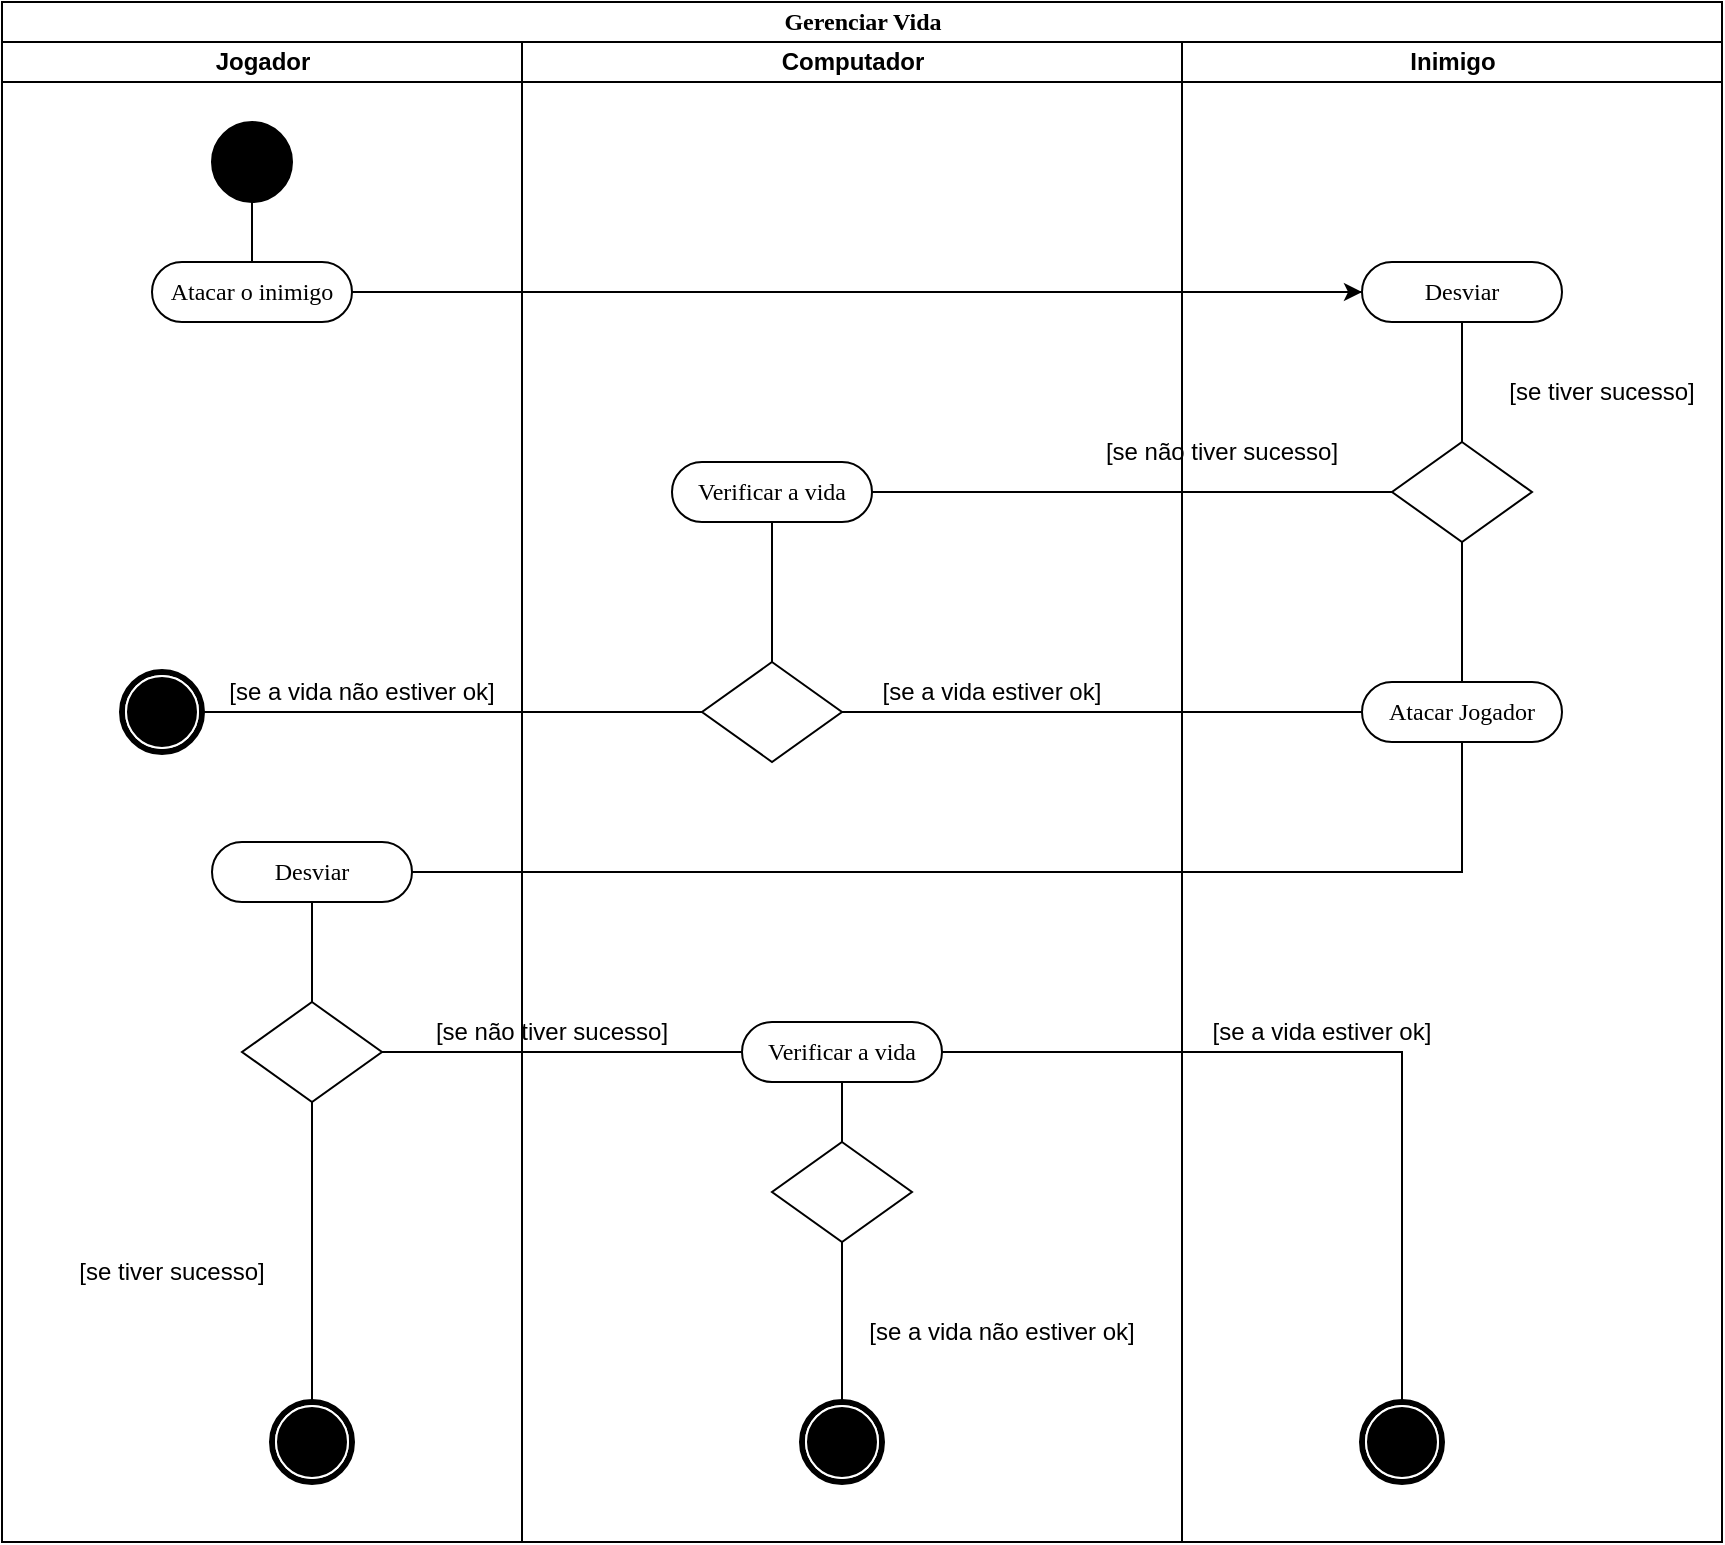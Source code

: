 <mxfile version="21.7.0" type="github">
  <diagram name="Page-1" id="0783ab3e-0a74-02c8-0abd-f7b4e66b4bec">
    <mxGraphModel dx="1379" dy="788" grid="1" gridSize="10" guides="1" tooltips="1" connect="1" arrows="1" fold="1" page="1" pageScale="1" pageWidth="850" pageHeight="1100" background="none" math="0" shadow="0">
      <root>
        <mxCell id="0" />
        <mxCell id="1" parent="0" />
        <mxCell id="1c1d494c118603dd-1" value="Gerenciar Vida" style="swimlane;html=1;childLayout=stackLayout;startSize=20;rounded=0;shadow=0;comic=0;labelBackgroundColor=none;strokeWidth=1;fontFamily=Verdana;fontSize=12;align=center;" parent="1" vertex="1">
          <mxGeometry x="40" y="20" width="860" height="770" as="geometry" />
        </mxCell>
        <mxCell id="1c1d494c118603dd-2" value="Jogador" style="swimlane;html=1;startSize=20;" parent="1c1d494c118603dd-1" vertex="1">
          <mxGeometry y="20" width="260" height="750" as="geometry" />
        </mxCell>
        <mxCell id="oL5XthHlVECQYLy6lGSz-23" style="edgeStyle=orthogonalEdgeStyle;rounded=0;orthogonalLoop=1;jettySize=auto;html=1;exitX=0.5;exitY=1;exitDx=0;exitDy=0;entryX=0.5;entryY=0;entryDx=0;entryDy=0;endArrow=none;endFill=0;" edge="1" parent="1c1d494c118603dd-2" source="1c1d494c118603dd-7" target="oL5XthHlVECQYLy6lGSz-22">
          <mxGeometry relative="1" as="geometry" />
        </mxCell>
        <mxCell id="1c1d494c118603dd-7" value="Desviar" style="rounded=1;whiteSpace=wrap;html=1;shadow=0;comic=0;labelBackgroundColor=none;strokeWidth=1;fontFamily=Verdana;fontSize=12;align=center;arcSize=50;" parent="1c1d494c118603dd-2" vertex="1">
          <mxGeometry x="105" y="400" width="100" height="30" as="geometry" />
        </mxCell>
        <mxCell id="SuJv_xxhHhepDDvtQfuK-17" value="" style="shape=mxgraph.bpmn.shape;html=1;verticalLabelPosition=bottom;labelBackgroundColor=#ffffff;verticalAlign=top;perimeter=ellipsePerimeter;outline=end;symbol=terminate;rounded=0;shadow=0;comic=0;strokeWidth=1;fontFamily=Verdana;fontSize=12;align=center;" parent="1c1d494c118603dd-2" vertex="1">
          <mxGeometry x="135" y="680" width="40" height="40" as="geometry" />
        </mxCell>
        <mxCell id="60571a20871a0731-4" value="" style="ellipse;whiteSpace=wrap;html=1;rounded=0;shadow=0;comic=0;labelBackgroundColor=none;strokeWidth=1;fillColor=#000000;fontFamily=Verdana;fontSize=12;align=center;" parent="1c1d494c118603dd-2" vertex="1">
          <mxGeometry x="105" y="40" width="40" height="40" as="geometry" />
        </mxCell>
        <mxCell id="60571a20871a0731-8" value="Atacar o inimigo" style="rounded=1;whiteSpace=wrap;html=1;shadow=0;comic=0;labelBackgroundColor=none;strokeWidth=1;fontFamily=Verdana;fontSize=12;align=center;arcSize=50;" parent="1c1d494c118603dd-2" vertex="1">
          <mxGeometry x="75" y="110" width="100" height="30" as="geometry" />
        </mxCell>
        <mxCell id="1c1d494c118603dd-27" style="edgeStyle=orthogonalEdgeStyle;rounded=0;html=1;labelBackgroundColor=none;startArrow=none;startFill=0;startSize=5;endArrow=none;endFill=0;endSize=5;jettySize=auto;orthogonalLoop=1;strokeWidth=1;fontFamily=Verdana;fontSize=12" parent="1c1d494c118603dd-2" source="60571a20871a0731-4" target="60571a20871a0731-8" edge="1">
          <mxGeometry relative="1" as="geometry" />
        </mxCell>
        <mxCell id="oL5XthHlVECQYLy6lGSz-24" style="edgeStyle=orthogonalEdgeStyle;rounded=0;orthogonalLoop=1;jettySize=auto;html=1;entryX=0.5;entryY=0;entryDx=0;entryDy=0;endArrow=none;endFill=0;" edge="1" parent="1c1d494c118603dd-2" source="oL5XthHlVECQYLy6lGSz-22" target="SuJv_xxhHhepDDvtQfuK-17">
          <mxGeometry relative="1" as="geometry" />
        </mxCell>
        <mxCell id="oL5XthHlVECQYLy6lGSz-22" value="" style="rhombus;whiteSpace=wrap;html=1;" vertex="1" parent="1c1d494c118603dd-2">
          <mxGeometry x="120" y="480" width="70" height="50" as="geometry" />
        </mxCell>
        <mxCell id="oL5XthHlVECQYLy6lGSz-7" value="[se tiver sucesso]" style="text;html=1;strokeColor=none;fillColor=none;align=center;verticalAlign=middle;whiteSpace=wrap;rounded=0;" vertex="1" parent="1c1d494c118603dd-2">
          <mxGeometry x="25" y="600" width="120" height="30" as="geometry" />
        </mxCell>
        <mxCell id="60571a20871a0731-5" value="" style="shape=mxgraph.bpmn.shape;html=1;verticalLabelPosition=bottom;labelBackgroundColor=#ffffff;verticalAlign=top;perimeter=ellipsePerimeter;outline=end;symbol=terminate;rounded=0;shadow=0;comic=0;strokeWidth=1;fontFamily=Verdana;fontSize=12;align=center;" parent="1c1d494c118603dd-2" vertex="1">
          <mxGeometry x="60" y="315" width="40" height="40" as="geometry" />
        </mxCell>
        <mxCell id="oL5XthHlVECQYLy6lGSz-18" value="[se a vida não estiver ok]" style="text;html=1;strokeColor=none;fillColor=none;align=center;verticalAlign=middle;whiteSpace=wrap;rounded=0;" vertex="1" parent="1c1d494c118603dd-2">
          <mxGeometry x="100" y="310" width="160" height="30" as="geometry" />
        </mxCell>
        <mxCell id="1c1d494c118603dd-3" value="Computador" style="swimlane;html=1;startSize=20;" parent="1c1d494c118603dd-1" vertex="1">
          <mxGeometry x="260" y="20" width="330" height="750" as="geometry" />
        </mxCell>
        <mxCell id="SuJv_xxhHhepDDvtQfuK-19" value="" style="rhombus;whiteSpace=wrap;html=1;" parent="1c1d494c118603dd-3" vertex="1">
          <mxGeometry x="90" y="310" width="70" height="50" as="geometry" />
        </mxCell>
        <mxCell id="oL5XthHlVECQYLy6lGSz-13" style="edgeStyle=orthogonalEdgeStyle;rounded=0;orthogonalLoop=1;jettySize=auto;html=1;exitX=0.5;exitY=1;exitDx=0;exitDy=0;entryX=0.5;entryY=0;entryDx=0;entryDy=0;endArrow=none;endFill=0;" edge="1" parent="1c1d494c118603dd-3" source="oL5XthHlVECQYLy6lGSz-4" target="SuJv_xxhHhepDDvtQfuK-19">
          <mxGeometry relative="1" as="geometry" />
        </mxCell>
        <mxCell id="oL5XthHlVECQYLy6lGSz-4" value="Verificar a vida" style="rounded=1;whiteSpace=wrap;html=1;shadow=0;comic=0;labelBackgroundColor=none;strokeWidth=1;fontFamily=Verdana;fontSize=12;align=center;arcSize=50;" vertex="1" parent="1c1d494c118603dd-3">
          <mxGeometry x="75" y="210" width="100" height="30" as="geometry" />
        </mxCell>
        <mxCell id="oL5XthHlVECQYLy6lGSz-15" value="[se a vida estiver ok]" style="text;html=1;strokeColor=none;fillColor=none;align=center;verticalAlign=middle;whiteSpace=wrap;rounded=0;" vertex="1" parent="1c1d494c118603dd-3">
          <mxGeometry x="175" y="310" width="120" height="30" as="geometry" />
        </mxCell>
        <mxCell id="oL5XthHlVECQYLy6lGSz-56" value="[se não tiver sucesso]" style="text;html=1;strokeColor=none;fillColor=none;align=center;verticalAlign=middle;whiteSpace=wrap;rounded=0;" vertex="1" parent="1c1d494c118603dd-3">
          <mxGeometry x="-45" y="480" width="120" height="30" as="geometry" />
        </mxCell>
        <mxCell id="oL5XthHlVECQYLy6lGSz-76" style="edgeStyle=orthogonalEdgeStyle;rounded=0;orthogonalLoop=1;jettySize=auto;html=1;exitX=0.5;exitY=1;exitDx=0;exitDy=0;entryX=0.5;entryY=0;entryDx=0;entryDy=0;endArrow=none;endFill=0;" edge="1" parent="1c1d494c118603dd-3" source="oL5XthHlVECQYLy6lGSz-65" target="oL5XthHlVECQYLy6lGSz-75">
          <mxGeometry relative="1" as="geometry" />
        </mxCell>
        <mxCell id="oL5XthHlVECQYLy6lGSz-65" value="Verificar a vida" style="rounded=1;whiteSpace=wrap;html=1;shadow=0;comic=0;labelBackgroundColor=none;strokeWidth=1;fontFamily=Verdana;fontSize=12;align=center;arcSize=50;" vertex="1" parent="1c1d494c118603dd-3">
          <mxGeometry x="110" y="490" width="100" height="30" as="geometry" />
        </mxCell>
        <mxCell id="oL5XthHlVECQYLy6lGSz-78" style="edgeStyle=orthogonalEdgeStyle;rounded=0;orthogonalLoop=1;jettySize=auto;html=1;exitX=0.5;exitY=1;exitDx=0;exitDy=0;entryX=0.5;entryY=0;entryDx=0;entryDy=0;endArrow=none;endFill=0;" edge="1" parent="1c1d494c118603dd-3" source="oL5XthHlVECQYLy6lGSz-75" target="oL5XthHlVECQYLy6lGSz-77">
          <mxGeometry relative="1" as="geometry" />
        </mxCell>
        <mxCell id="oL5XthHlVECQYLy6lGSz-75" value="" style="rhombus;whiteSpace=wrap;html=1;" vertex="1" parent="1c1d494c118603dd-3">
          <mxGeometry x="125" y="550" width="70" height="50" as="geometry" />
        </mxCell>
        <mxCell id="oL5XthHlVECQYLy6lGSz-77" value="" style="shape=mxgraph.bpmn.shape;html=1;verticalLabelPosition=bottom;labelBackgroundColor=#ffffff;verticalAlign=top;perimeter=ellipsePerimeter;outline=end;symbol=terminate;rounded=0;shadow=0;comic=0;strokeWidth=1;fontFamily=Verdana;fontSize=12;align=center;" vertex="1" parent="1c1d494c118603dd-3">
          <mxGeometry x="140" y="680" width="40" height="40" as="geometry" />
        </mxCell>
        <mxCell id="oL5XthHlVECQYLy6lGSz-82" value="[se a vida não estiver ok]" style="text;html=1;strokeColor=none;fillColor=none;align=center;verticalAlign=middle;whiteSpace=wrap;rounded=0;" vertex="1" parent="1c1d494c118603dd-3">
          <mxGeometry x="160" y="630" width="160" height="30" as="geometry" />
        </mxCell>
        <mxCell id="SuJv_xxhHhepDDvtQfuK-20" style="edgeStyle=orthogonalEdgeStyle;rounded=0;orthogonalLoop=1;jettySize=auto;html=1;exitX=1;exitY=0.5;exitDx=0;exitDy=0;" parent="1c1d494c118603dd-1" source="60571a20871a0731-8" target="1c1d494c118603dd-6" edge="1">
          <mxGeometry relative="1" as="geometry" />
        </mxCell>
        <mxCell id="oL5XthHlVECQYLy6lGSz-5" style="edgeStyle=orthogonalEdgeStyle;rounded=0;orthogonalLoop=1;jettySize=auto;html=1;entryX=0;entryY=0.5;entryDx=0;entryDy=0;endArrow=none;endFill=0;" edge="1" parent="1c1d494c118603dd-1" source="oL5XthHlVECQYLy6lGSz-4" target="oL5XthHlVECQYLy6lGSz-2">
          <mxGeometry relative="1" as="geometry" />
        </mxCell>
        <mxCell id="oL5XthHlVECQYLy6lGSz-9" style="edgeStyle=orthogonalEdgeStyle;rounded=0;orthogonalLoop=1;jettySize=auto;html=1;exitX=1;exitY=0.5;exitDx=0;exitDy=0;entryX=0;entryY=0.5;entryDx=0;entryDy=0;endArrow=none;endFill=0;" edge="1" parent="1c1d494c118603dd-1" source="60571a20871a0731-8" target="1c1d494c118603dd-6">
          <mxGeometry relative="1" as="geometry" />
        </mxCell>
        <mxCell id="oL5XthHlVECQYLy6lGSz-20" style="rounded=0;orthogonalLoop=1;jettySize=auto;html=1;exitX=1;exitY=0.5;exitDx=0;exitDy=0;entryX=0;entryY=0.5;entryDx=0;entryDy=0;edgeStyle=orthogonalEdgeStyle;endArrow=none;endFill=0;" edge="1" parent="1c1d494c118603dd-1" source="SuJv_xxhHhepDDvtQfuK-19" target="oL5XthHlVECQYLy6lGSz-1">
          <mxGeometry relative="1" as="geometry" />
        </mxCell>
        <mxCell id="oL5XthHlVECQYLy6lGSz-21" style="edgeStyle=orthogonalEdgeStyle;rounded=0;orthogonalLoop=1;jettySize=auto;html=1;exitX=0.5;exitY=1;exitDx=0;exitDy=0;entryX=1;entryY=0.5;entryDx=0;entryDy=0;endArrow=none;endFill=0;" edge="1" parent="1c1d494c118603dd-1" source="oL5XthHlVECQYLy6lGSz-1" target="1c1d494c118603dd-7">
          <mxGeometry relative="1" as="geometry" />
        </mxCell>
        <mxCell id="oL5XthHlVECQYLy6lGSz-66" style="edgeStyle=orthogonalEdgeStyle;rounded=0;orthogonalLoop=1;jettySize=auto;html=1;exitX=1;exitY=0.5;exitDx=0;exitDy=0;entryX=0;entryY=0.5;entryDx=0;entryDy=0;endArrow=none;endFill=0;" edge="1" parent="1c1d494c118603dd-1" source="oL5XthHlVECQYLy6lGSz-22" target="oL5XthHlVECQYLy6lGSz-65">
          <mxGeometry relative="1" as="geometry" />
        </mxCell>
        <mxCell id="oL5XthHlVECQYLy6lGSz-79" style="edgeStyle=orthogonalEdgeStyle;rounded=0;orthogonalLoop=1;jettySize=auto;html=1;exitX=1;exitY=0.5;exitDx=0;exitDy=0;entryX=0.5;entryY=0;entryDx=0;entryDy=0;endArrow=none;endFill=0;" edge="1" parent="1c1d494c118603dd-1" source="oL5XthHlVECQYLy6lGSz-65" target="oL5XthHlVECQYLy6lGSz-80">
          <mxGeometry relative="1" as="geometry">
            <mxPoint x="700" y="820" as="targetPoint" />
          </mxGeometry>
        </mxCell>
        <mxCell id="1c1d494c118603dd-4" value="Inimigo" style="swimlane;html=1;startSize=20;" parent="1c1d494c118603dd-1" vertex="1">
          <mxGeometry x="590" y="20" width="270" height="750" as="geometry" />
        </mxCell>
        <mxCell id="oL5XthHlVECQYLy6lGSz-10" style="edgeStyle=orthogonalEdgeStyle;rounded=0;orthogonalLoop=1;jettySize=auto;html=1;exitX=0.5;exitY=1;exitDx=0;exitDy=0;entryX=0.5;entryY=0;entryDx=0;entryDy=0;endArrow=none;endFill=0;" edge="1" parent="1c1d494c118603dd-4" source="1c1d494c118603dd-6" target="oL5XthHlVECQYLy6lGSz-2">
          <mxGeometry relative="1" as="geometry" />
        </mxCell>
        <mxCell id="1c1d494c118603dd-6" value="Desviar" style="rounded=1;whiteSpace=wrap;html=1;shadow=0;comic=0;labelBackgroundColor=none;strokeWidth=1;fontFamily=Verdana;fontSize=12;align=center;arcSize=50;" parent="1c1d494c118603dd-4" vertex="1">
          <mxGeometry x="90" y="110" width="100" height="30" as="geometry" />
        </mxCell>
        <mxCell id="oL5XthHlVECQYLy6lGSz-1" value="Atacar Jogador" style="rounded=1;whiteSpace=wrap;html=1;shadow=0;comic=0;labelBackgroundColor=none;strokeWidth=1;fontFamily=Verdana;fontSize=12;align=center;arcSize=50;" vertex="1" parent="1c1d494c118603dd-4">
          <mxGeometry x="90" y="320" width="100" height="30" as="geometry" />
        </mxCell>
        <mxCell id="oL5XthHlVECQYLy6lGSz-6" style="edgeStyle=orthogonalEdgeStyle;rounded=0;orthogonalLoop=1;jettySize=auto;html=1;exitX=0.5;exitY=1;exitDx=0;exitDy=0;entryX=0.5;entryY=0;entryDx=0;entryDy=0;endArrow=none;endFill=0;" edge="1" parent="1c1d494c118603dd-4" source="oL5XthHlVECQYLy6lGSz-2" target="oL5XthHlVECQYLy6lGSz-1">
          <mxGeometry relative="1" as="geometry">
            <Array as="points">
              <mxPoint x="140" y="300" />
              <mxPoint x="140" y="300" />
            </Array>
          </mxGeometry>
        </mxCell>
        <mxCell id="oL5XthHlVECQYLy6lGSz-2" value="" style="rhombus;whiteSpace=wrap;html=1;" vertex="1" parent="1c1d494c118603dd-4">
          <mxGeometry x="105" y="200" width="70" height="50" as="geometry" />
        </mxCell>
        <mxCell id="oL5XthHlVECQYLy6lGSz-8" value="[se não tiver sucesso]" style="text;html=1;strokeColor=none;fillColor=none;align=center;verticalAlign=middle;whiteSpace=wrap;rounded=0;" vertex="1" parent="1c1d494c118603dd-4">
          <mxGeometry x="-40" y="190" width="120" height="30" as="geometry" />
        </mxCell>
        <mxCell id="oL5XthHlVECQYLy6lGSz-57" value="[se tiver sucesso]" style="text;html=1;strokeColor=none;fillColor=none;align=center;verticalAlign=middle;whiteSpace=wrap;rounded=0;" vertex="1" parent="1c1d494c118603dd-4">
          <mxGeometry x="150" y="160" width="120" height="30" as="geometry" />
        </mxCell>
        <mxCell id="oL5XthHlVECQYLy6lGSz-80" value="" style="shape=mxgraph.bpmn.shape;html=1;verticalLabelPosition=bottom;labelBackgroundColor=#ffffff;verticalAlign=top;perimeter=ellipsePerimeter;outline=end;symbol=terminate;rounded=0;shadow=0;comic=0;strokeWidth=1;fontFamily=Verdana;fontSize=12;align=center;" vertex="1" parent="1c1d494c118603dd-4">
          <mxGeometry x="90" y="680" width="40" height="40" as="geometry" />
        </mxCell>
        <mxCell id="oL5XthHlVECQYLy6lGSz-125" value="[se a vida estiver ok]" style="text;html=1;strokeColor=none;fillColor=none;align=center;verticalAlign=middle;whiteSpace=wrap;rounded=0;" vertex="1" parent="1c1d494c118603dd-4">
          <mxGeometry x="10" y="480" width="120" height="30" as="geometry" />
        </mxCell>
        <mxCell id="oL5XthHlVECQYLy6lGSz-126" style="edgeStyle=orthogonalEdgeStyle;rounded=0;orthogonalLoop=1;jettySize=auto;html=1;exitX=0;exitY=0.5;exitDx=0;exitDy=0;entryX=1;entryY=0.5;entryDx=0;entryDy=0;endArrow=none;endFill=0;" edge="1" parent="1c1d494c118603dd-1" source="SuJv_xxhHhepDDvtQfuK-19" target="60571a20871a0731-5">
          <mxGeometry relative="1" as="geometry" />
        </mxCell>
      </root>
    </mxGraphModel>
  </diagram>
</mxfile>

